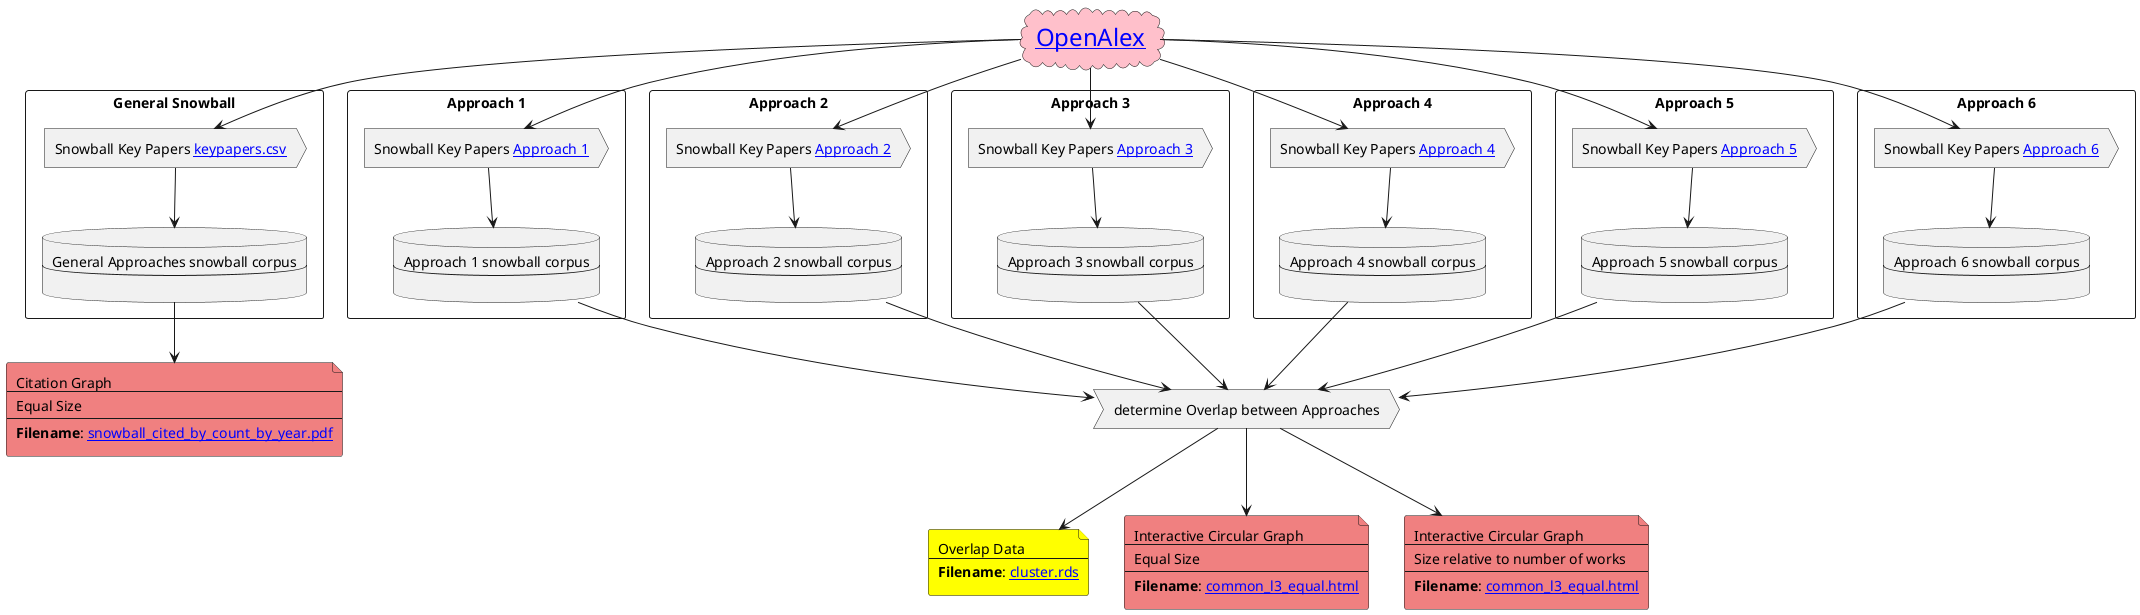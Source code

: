 @startuml TCA_Corpus

cloud "<size:24>[[https://openalex.org OpenAlex]]" as openalex #pink

rectangle "General Snowball" {
    action "Snowball Key Papers [[https://github.com/IPBES-Data/IPBES_TCA_Ch3_clusters/raw/DMR_final/input/keypapers.csv keypapers.csv]]" as st_gen
    openalex --> st_gen
    database "General Approaches snowball corpus\n----\n" as cp_gen
    st_gen --> cp_gen
}

file "Citation Graph\n---\nEqual Size\n---\n**Filename**: [[https://github.com/IPBES-Data/IPBES_TCA_Ch3_clusters/raw/DMR_final/figures/snowball_cited_by_count_by_year.pdf snowball_cited_by_count_by_year.pdf]]" as figure_general_citation_equal #LightCoral
cp_gen --> figure_general_citation_equal

''''''''''''''''

rectangle "Approach 1" {
    action "Snowball Key Papers [[https://github.com/IPBES-Data/IPBES_TCA_Ch3_clusters/raw/DMR_final/input/key_papers/c1_key-paper.csv Approach 1]]" as st_ap1
    openalex --> st_ap1
    database "Approach 1 snowball corpus\n----\n" as cp_ap1
    st_ap1 --> cp_ap1
}    
 
rectangle "Approach 2" {
    action "Snowball Key Papers [[https://github.com/IPBES-Data/IPBES_TCA_Ch3_clusters/raw/DMR_final/input/key_papers/c2_key-paper.csv Approach 2]]" as st_ap2
    openalex --> st_ap2
    database "Approach 2 snowball corpus\n----\n" as cp_ap2
    st_ap2 --> cp_ap2
}
 
rectangle "Approach 3" {
    action "Snowball Key Papers [[https://github.com/IPBES-Data/IPBES_TCA_Ch3_clusters/raw/DMR_final/input/key_papers/c3_key-paper.csv Approach 3]]" as st_ap3
    openalex --> st_ap3
    database "Approach 3 snowball corpus\n----\n" as cp_ap3
    st_ap3 --> cp_ap3
}
 
rectangle "Approach 4" {
    action "Snowball Key Papers [[https://github.com/IPBES-Data/IPBES_TCA_Ch3_clusters/raw/DMR_final/input/key_papers/c4_key-paper.csv Approach 4]]" as st_ap4
    openalex --> st_ap4
    database "Approach 4 snowball corpus\n----\n" as cp_ap4
    st_ap4 --> cp_ap4
}
 
rectangle "Approach 5" {
    action "Snowball Key Papers [[https://github.com/IPBES-Data/IPBES_TCA_Ch3_clusters/raw/DMR_final/input/key_papers/c5_key-paper.csv Approach 5]]" as st_ap5
    openalex --> st_ap5
    database "Approach 5 snowball corpus\n----\n" as cp_ap5
    st_ap5 --> cp_ap5
}
 
rectangle "Approach 6" {
    action "Snowball Key Papers [[https://github.com/IPBES-Data/IPBES_TCA_Ch3_clusters/raw/DMR_final/input/key_papers/c6_key-paper.csv Approach 6]]" as st_ap6
    openalex --> st_ap6
    database "Approach 6 snowball corpus\n----\n" as cp_ap6
    st_ap6 --> cp_ap6
}
 
process "determine Overlap between Approaches" as overlap
cp_ap1 --> overlap
cp_ap2 --> overlap
cp_ap3 --> overlap
cp_ap4 --> overlap
cp_ap5 --> overlap
cp_ap6 --> overlap

file "Overlap Data\n---\n**Filename**: [[https://doi.org/10.5281/zenodo.11352062 cluster.rds]]" as file_overlap #yellow
overlap --> file_overlap

file "Interactive Circular Graph\n---\nEqual Size\n---\n**Filename**: [[https://github.com/IPBES-Data/IPBES_TCA_Ch3_clusters/raw/DMR_final/figures/common_l3_equal.html common_l3_equal.html]]" as figure_overlap_equal #LightCoral
overlap --> figure_overlap_equal

file "Interactive Circular Graph\n---\nSize relative to number of works\n---\n**Filename**: [[https://github.com/IPBES-Data/IPBES_TCA_Ch3_clusters/raw/DMR_final/figures/common_l3.html common_l3_equal.html]]" as figure_overlap #LightCoral
overlap --> figure_overlap


' LEGEND
newpage
rectangle Legend {
    cloud "Source in the Cloud\n---\n- OpenAlex\n- ..." #pink
    database "Downloaded Corpus\n---\n**Format**: parquet dataset" #yellow
    database "Downloaded Intermediate Corpus\n---\n**Format**: parquet dataset"
    action "Action related to corpus\n---\n- Search Terms\n- Crossing corpuses\n- ..."
    process "Analysis related process\n---\n- extract numbers\n- ..."
    storage "Numeric results"
    file "Result saved as File\n---\nFile Format\n---\n- tables\n- figures\n- maps\n- ..."
    file "Result Data\n---\n**Filename**: ..." #Yellow
    file "Result Figure\n---\n**Filename**: ..." #LightCoral
    file "Result Map\n---\n**Filename**: ..." #LightCyan
}

@enduml
